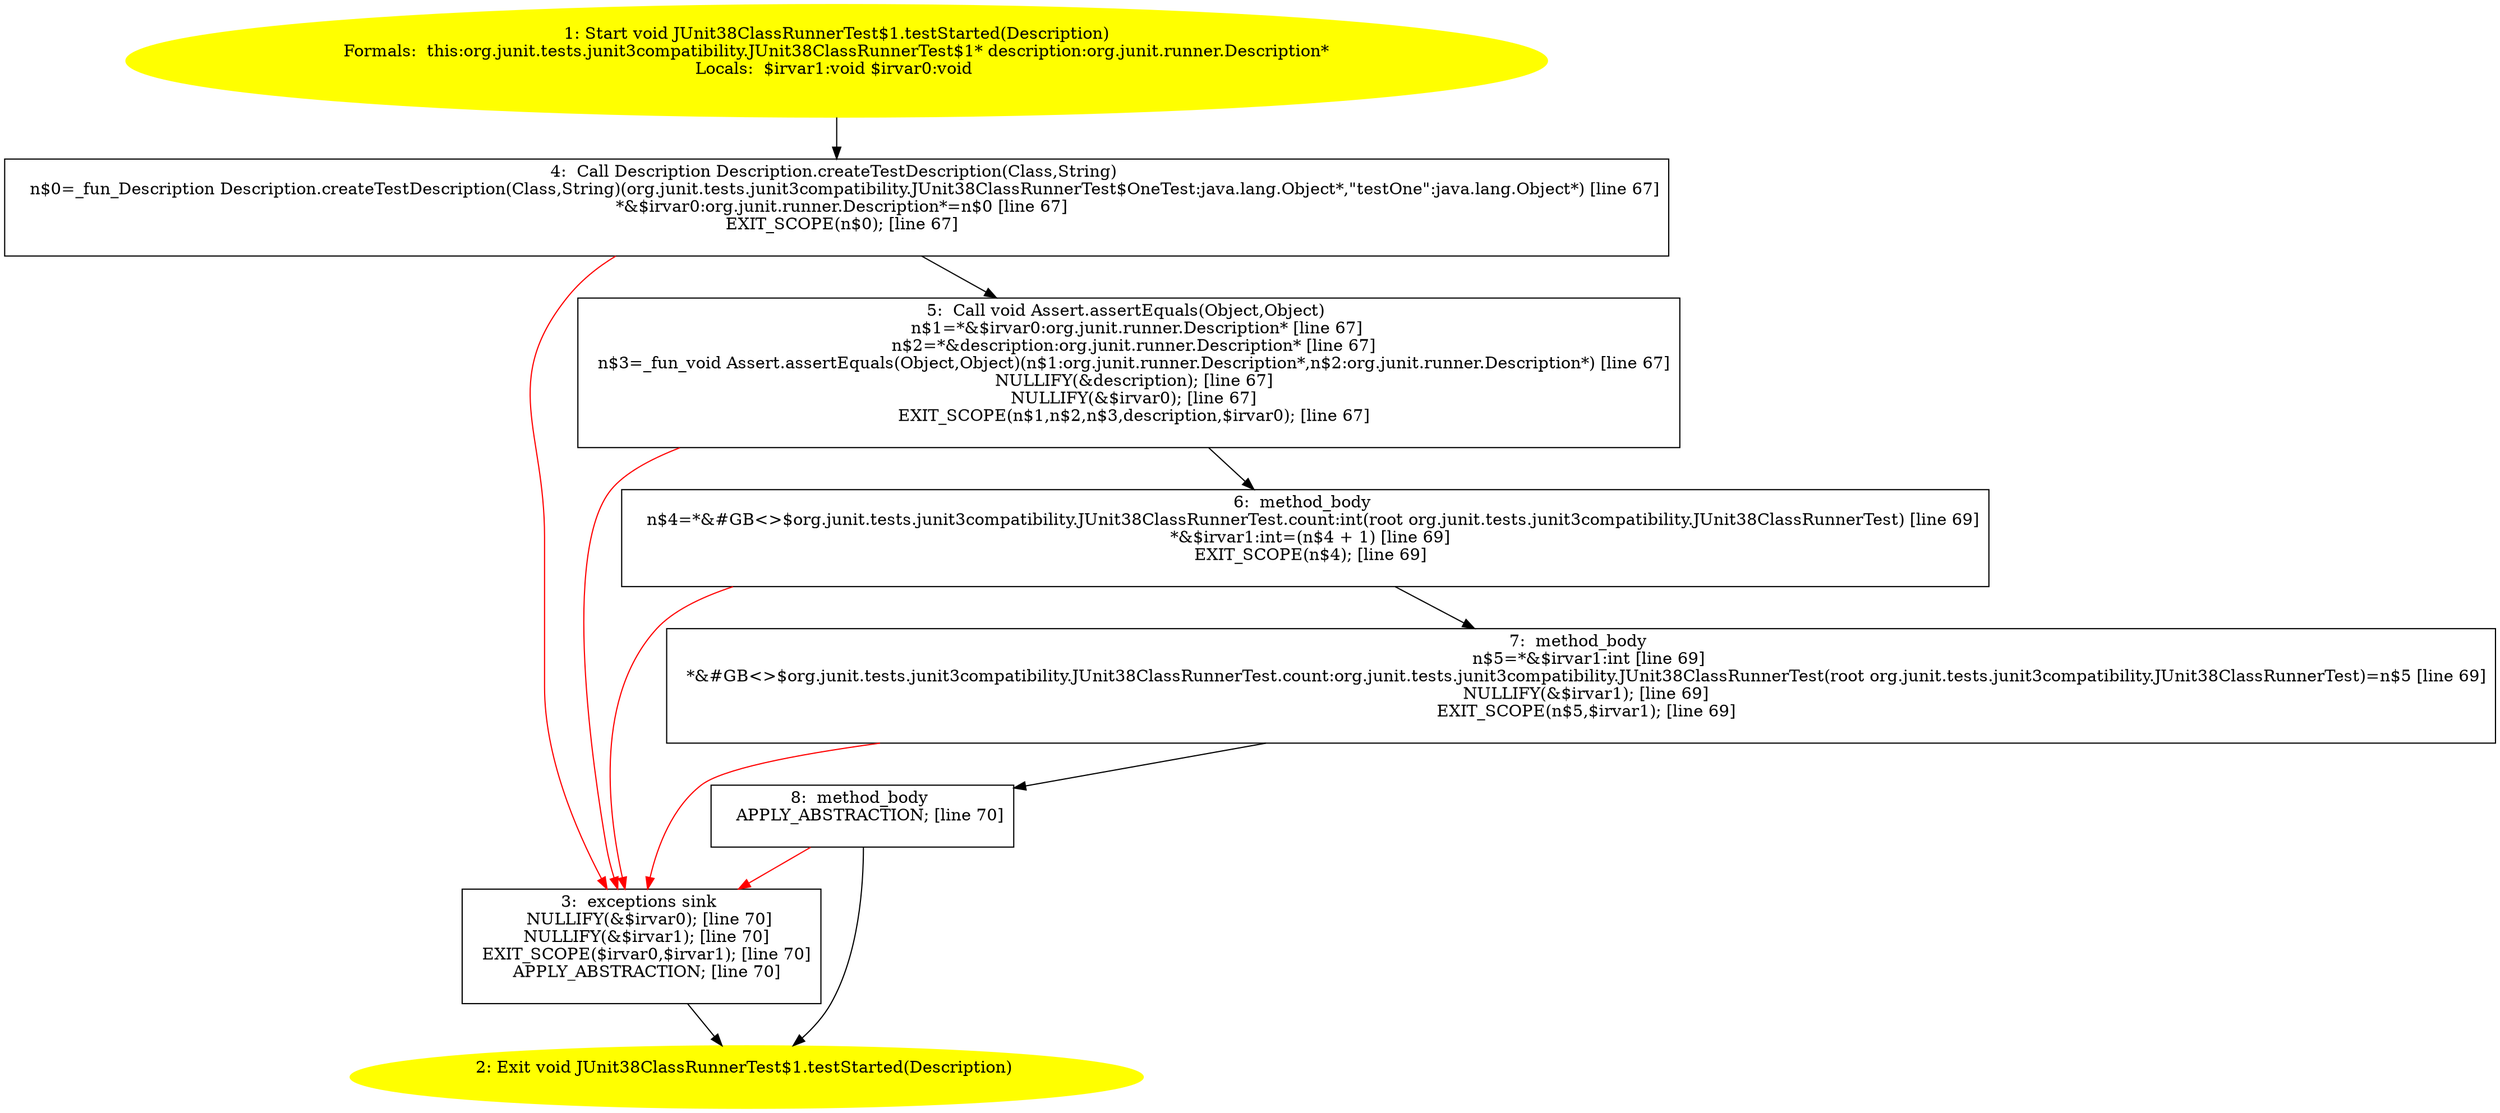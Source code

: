 /* @generated */
digraph cfg {
"org.junit.tests.junit3compatibility.JUnit38ClassRunnerTest$1.testStarted(org.junit.runner.Descriptio.05df7c766b5f08db7d39337a52eb0ffb_1" [label="1: Start void JUnit38ClassRunnerTest$1.testStarted(Description)\nFormals:  this:org.junit.tests.junit3compatibility.JUnit38ClassRunnerTest$1* description:org.junit.runner.Description*\nLocals:  $irvar1:void $irvar0:void \n  " color=yellow style=filled]
	

	 "org.junit.tests.junit3compatibility.JUnit38ClassRunnerTest$1.testStarted(org.junit.runner.Descriptio.05df7c766b5f08db7d39337a52eb0ffb_1" -> "org.junit.tests.junit3compatibility.JUnit38ClassRunnerTest$1.testStarted(org.junit.runner.Descriptio.05df7c766b5f08db7d39337a52eb0ffb_4" ;
"org.junit.tests.junit3compatibility.JUnit38ClassRunnerTest$1.testStarted(org.junit.runner.Descriptio.05df7c766b5f08db7d39337a52eb0ffb_2" [label="2: Exit void JUnit38ClassRunnerTest$1.testStarted(Description) \n  " color=yellow style=filled]
	

"org.junit.tests.junit3compatibility.JUnit38ClassRunnerTest$1.testStarted(org.junit.runner.Descriptio.05df7c766b5f08db7d39337a52eb0ffb_3" [label="3:  exceptions sink \n   NULLIFY(&$irvar0); [line 70]\n  NULLIFY(&$irvar1); [line 70]\n  EXIT_SCOPE($irvar0,$irvar1); [line 70]\n  APPLY_ABSTRACTION; [line 70]\n " shape="box"]
	

	 "org.junit.tests.junit3compatibility.JUnit38ClassRunnerTest$1.testStarted(org.junit.runner.Descriptio.05df7c766b5f08db7d39337a52eb0ffb_3" -> "org.junit.tests.junit3compatibility.JUnit38ClassRunnerTest$1.testStarted(org.junit.runner.Descriptio.05df7c766b5f08db7d39337a52eb0ffb_2" ;
"org.junit.tests.junit3compatibility.JUnit38ClassRunnerTest$1.testStarted(org.junit.runner.Descriptio.05df7c766b5f08db7d39337a52eb0ffb_4" [label="4:  Call Description Description.createTestDescription(Class,String) \n   n$0=_fun_Description Description.createTestDescription(Class,String)(org.junit.tests.junit3compatibility.JUnit38ClassRunnerTest$OneTest:java.lang.Object*,\"testOne\":java.lang.Object*) [line 67]\n  *&$irvar0:org.junit.runner.Description*=n$0 [line 67]\n  EXIT_SCOPE(n$0); [line 67]\n " shape="box"]
	

	 "org.junit.tests.junit3compatibility.JUnit38ClassRunnerTest$1.testStarted(org.junit.runner.Descriptio.05df7c766b5f08db7d39337a52eb0ffb_4" -> "org.junit.tests.junit3compatibility.JUnit38ClassRunnerTest$1.testStarted(org.junit.runner.Descriptio.05df7c766b5f08db7d39337a52eb0ffb_5" ;
	 "org.junit.tests.junit3compatibility.JUnit38ClassRunnerTest$1.testStarted(org.junit.runner.Descriptio.05df7c766b5f08db7d39337a52eb0ffb_4" -> "org.junit.tests.junit3compatibility.JUnit38ClassRunnerTest$1.testStarted(org.junit.runner.Descriptio.05df7c766b5f08db7d39337a52eb0ffb_3" [color="red" ];
"org.junit.tests.junit3compatibility.JUnit38ClassRunnerTest$1.testStarted(org.junit.runner.Descriptio.05df7c766b5f08db7d39337a52eb0ffb_5" [label="5:  Call void Assert.assertEquals(Object,Object) \n   n$1=*&$irvar0:org.junit.runner.Description* [line 67]\n  n$2=*&description:org.junit.runner.Description* [line 67]\n  n$3=_fun_void Assert.assertEquals(Object,Object)(n$1:org.junit.runner.Description*,n$2:org.junit.runner.Description*) [line 67]\n  NULLIFY(&description); [line 67]\n  NULLIFY(&$irvar0); [line 67]\n  EXIT_SCOPE(n$1,n$2,n$3,description,$irvar0); [line 67]\n " shape="box"]
	

	 "org.junit.tests.junit3compatibility.JUnit38ClassRunnerTest$1.testStarted(org.junit.runner.Descriptio.05df7c766b5f08db7d39337a52eb0ffb_5" -> "org.junit.tests.junit3compatibility.JUnit38ClassRunnerTest$1.testStarted(org.junit.runner.Descriptio.05df7c766b5f08db7d39337a52eb0ffb_6" ;
	 "org.junit.tests.junit3compatibility.JUnit38ClassRunnerTest$1.testStarted(org.junit.runner.Descriptio.05df7c766b5f08db7d39337a52eb0ffb_5" -> "org.junit.tests.junit3compatibility.JUnit38ClassRunnerTest$1.testStarted(org.junit.runner.Descriptio.05df7c766b5f08db7d39337a52eb0ffb_3" [color="red" ];
"org.junit.tests.junit3compatibility.JUnit38ClassRunnerTest$1.testStarted(org.junit.runner.Descriptio.05df7c766b5f08db7d39337a52eb0ffb_6" [label="6:  method_body \n   n$4=*&#GB<>$org.junit.tests.junit3compatibility.JUnit38ClassRunnerTest.count:int(root org.junit.tests.junit3compatibility.JUnit38ClassRunnerTest) [line 69]\n  *&$irvar1:int=(n$4 + 1) [line 69]\n  EXIT_SCOPE(n$4); [line 69]\n " shape="box"]
	

	 "org.junit.tests.junit3compatibility.JUnit38ClassRunnerTest$1.testStarted(org.junit.runner.Descriptio.05df7c766b5f08db7d39337a52eb0ffb_6" -> "org.junit.tests.junit3compatibility.JUnit38ClassRunnerTest$1.testStarted(org.junit.runner.Descriptio.05df7c766b5f08db7d39337a52eb0ffb_7" ;
	 "org.junit.tests.junit3compatibility.JUnit38ClassRunnerTest$1.testStarted(org.junit.runner.Descriptio.05df7c766b5f08db7d39337a52eb0ffb_6" -> "org.junit.tests.junit3compatibility.JUnit38ClassRunnerTest$1.testStarted(org.junit.runner.Descriptio.05df7c766b5f08db7d39337a52eb0ffb_3" [color="red" ];
"org.junit.tests.junit3compatibility.JUnit38ClassRunnerTest$1.testStarted(org.junit.runner.Descriptio.05df7c766b5f08db7d39337a52eb0ffb_7" [label="7:  method_body \n   n$5=*&$irvar1:int [line 69]\n  *&#GB<>$org.junit.tests.junit3compatibility.JUnit38ClassRunnerTest.count:org.junit.tests.junit3compatibility.JUnit38ClassRunnerTest(root org.junit.tests.junit3compatibility.JUnit38ClassRunnerTest)=n$5 [line 69]\n  NULLIFY(&$irvar1); [line 69]\n  EXIT_SCOPE(n$5,$irvar1); [line 69]\n " shape="box"]
	

	 "org.junit.tests.junit3compatibility.JUnit38ClassRunnerTest$1.testStarted(org.junit.runner.Descriptio.05df7c766b5f08db7d39337a52eb0ffb_7" -> "org.junit.tests.junit3compatibility.JUnit38ClassRunnerTest$1.testStarted(org.junit.runner.Descriptio.05df7c766b5f08db7d39337a52eb0ffb_8" ;
	 "org.junit.tests.junit3compatibility.JUnit38ClassRunnerTest$1.testStarted(org.junit.runner.Descriptio.05df7c766b5f08db7d39337a52eb0ffb_7" -> "org.junit.tests.junit3compatibility.JUnit38ClassRunnerTest$1.testStarted(org.junit.runner.Descriptio.05df7c766b5f08db7d39337a52eb0ffb_3" [color="red" ];
"org.junit.tests.junit3compatibility.JUnit38ClassRunnerTest$1.testStarted(org.junit.runner.Descriptio.05df7c766b5f08db7d39337a52eb0ffb_8" [label="8:  method_body \n   APPLY_ABSTRACTION; [line 70]\n " shape="box"]
	

	 "org.junit.tests.junit3compatibility.JUnit38ClassRunnerTest$1.testStarted(org.junit.runner.Descriptio.05df7c766b5f08db7d39337a52eb0ffb_8" -> "org.junit.tests.junit3compatibility.JUnit38ClassRunnerTest$1.testStarted(org.junit.runner.Descriptio.05df7c766b5f08db7d39337a52eb0ffb_2" ;
	 "org.junit.tests.junit3compatibility.JUnit38ClassRunnerTest$1.testStarted(org.junit.runner.Descriptio.05df7c766b5f08db7d39337a52eb0ffb_8" -> "org.junit.tests.junit3compatibility.JUnit38ClassRunnerTest$1.testStarted(org.junit.runner.Descriptio.05df7c766b5f08db7d39337a52eb0ffb_3" [color="red" ];
}

